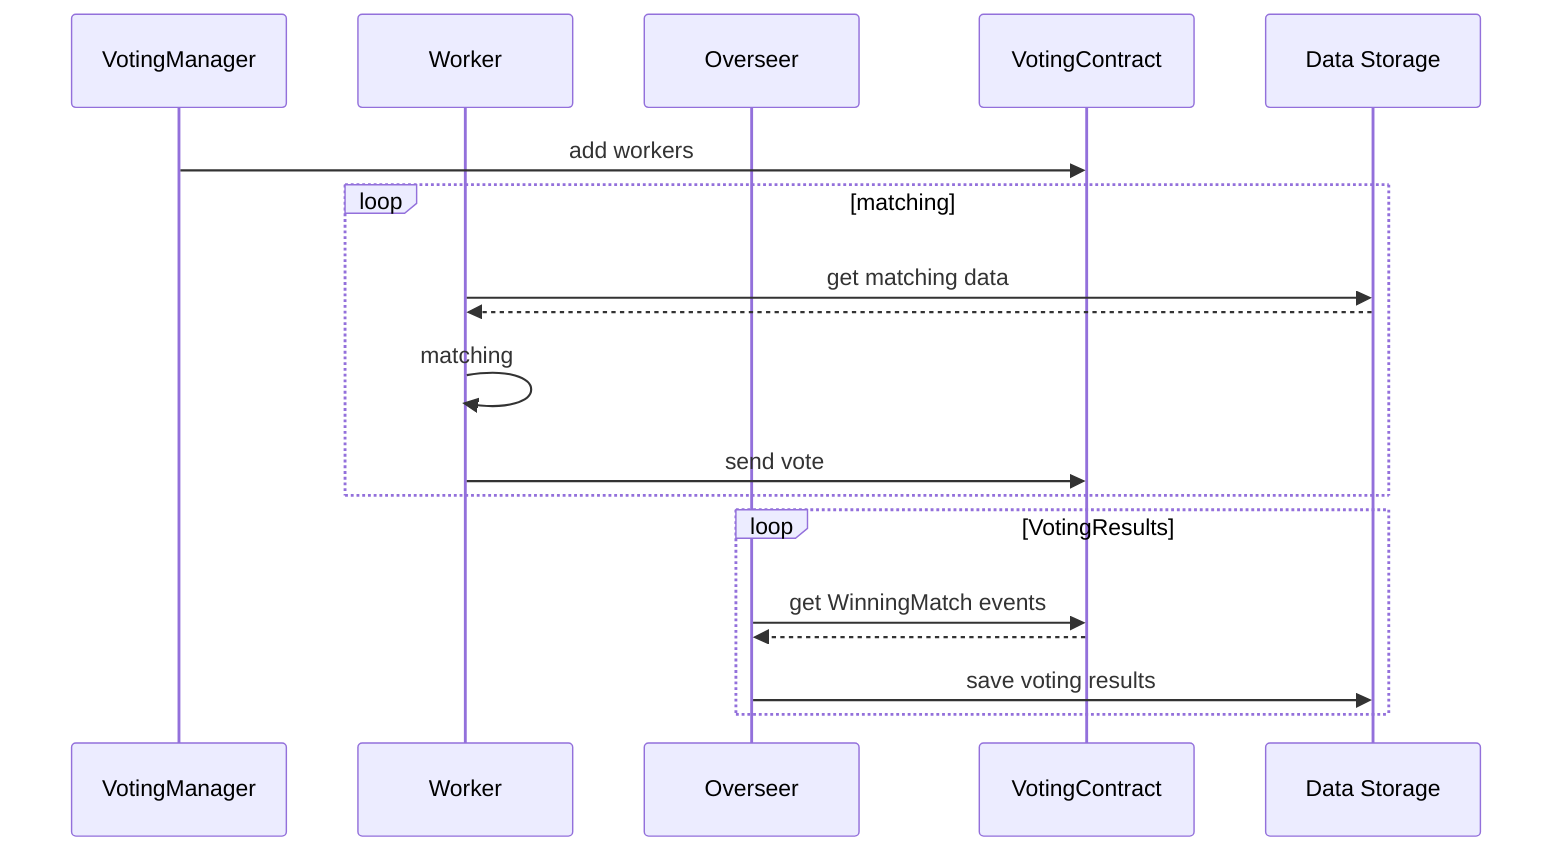 sequenceDiagram
participant VotingManager
participant Worker
participant Overseer
participant VotingContract
participant Data Storage

VotingManager ->> VotingContract: add workers
loop matching
  Worker->>Data Storage: get matching data
  Data Storage-->>Worker: 

  Worker->>Worker: matching
  
  Worker->>VotingContract: send vote
end

loop VotingResults
  Overseer->>VotingContract: get WinningMatch events
  VotingContract-->>Overseer: 
  Overseer->>Data Storage: save voting results
end